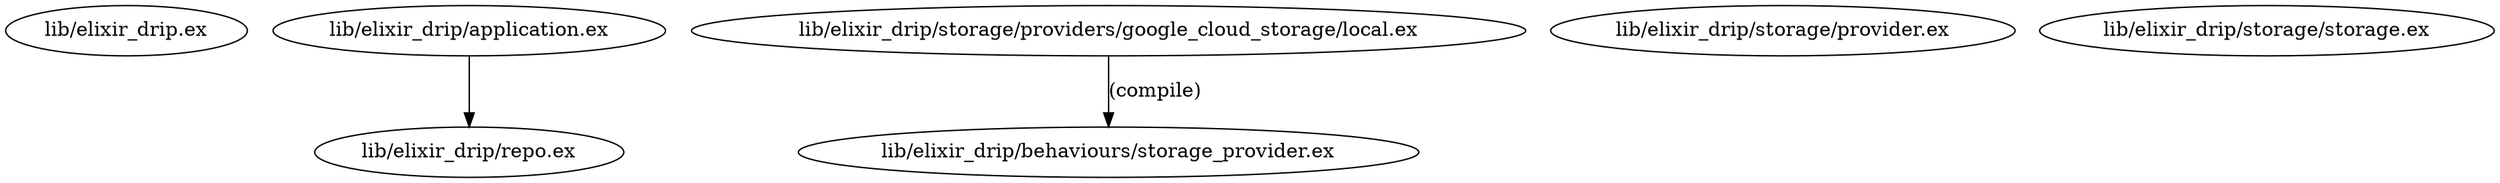 digraph "xref graph" {
  "lib/elixir_drip.ex"
  "lib/elixir_drip/application.ex"
  "lib/elixir_drip/application.ex" -> "lib/elixir_drip/repo.ex"
  "lib/elixir_drip/behaviours/storage_provider.ex"
  "lib/elixir_drip/repo.ex"
  "lib/elixir_drip/storage/provider.ex"
  "lib/elixir_drip/storage/providers/google_cloud_storage/local.ex"
  "lib/elixir_drip/storage/providers/google_cloud_storage/local.ex" -> "lib/elixir_drip/behaviours/storage_provider.ex" [label="(compile)"]
  "lib/elixir_drip/storage/storage.ex"
}
